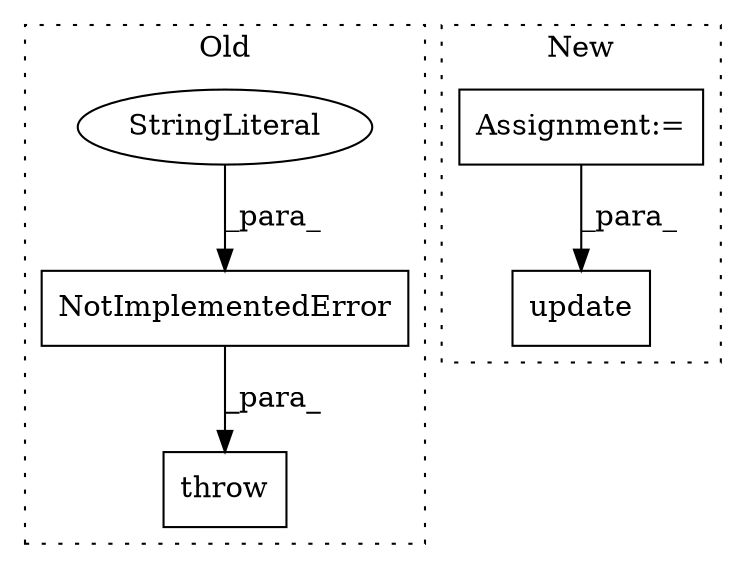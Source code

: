 digraph G {
subgraph cluster0 {
1 [label="NotImplementedError" a="32" s="6684,6770" l="20,1" shape="box"];
3 [label="throw" a="53" s="6678" l="6" shape="box"];
5 [label="StringLiteral" a="45" s="6704" l="66" shape="ellipse"];
label = "Old";
style="dotted";
}
subgraph cluster1 {
2 [label="update" a="32" s="2304,2347" l="7,1" shape="box"];
4 [label="Assignment:=" a="7" s="2215" l="1" shape="box"];
label = "New";
style="dotted";
}
1 -> 3 [label="_para_"];
4 -> 2 [label="_para_"];
5 -> 1 [label="_para_"];
}